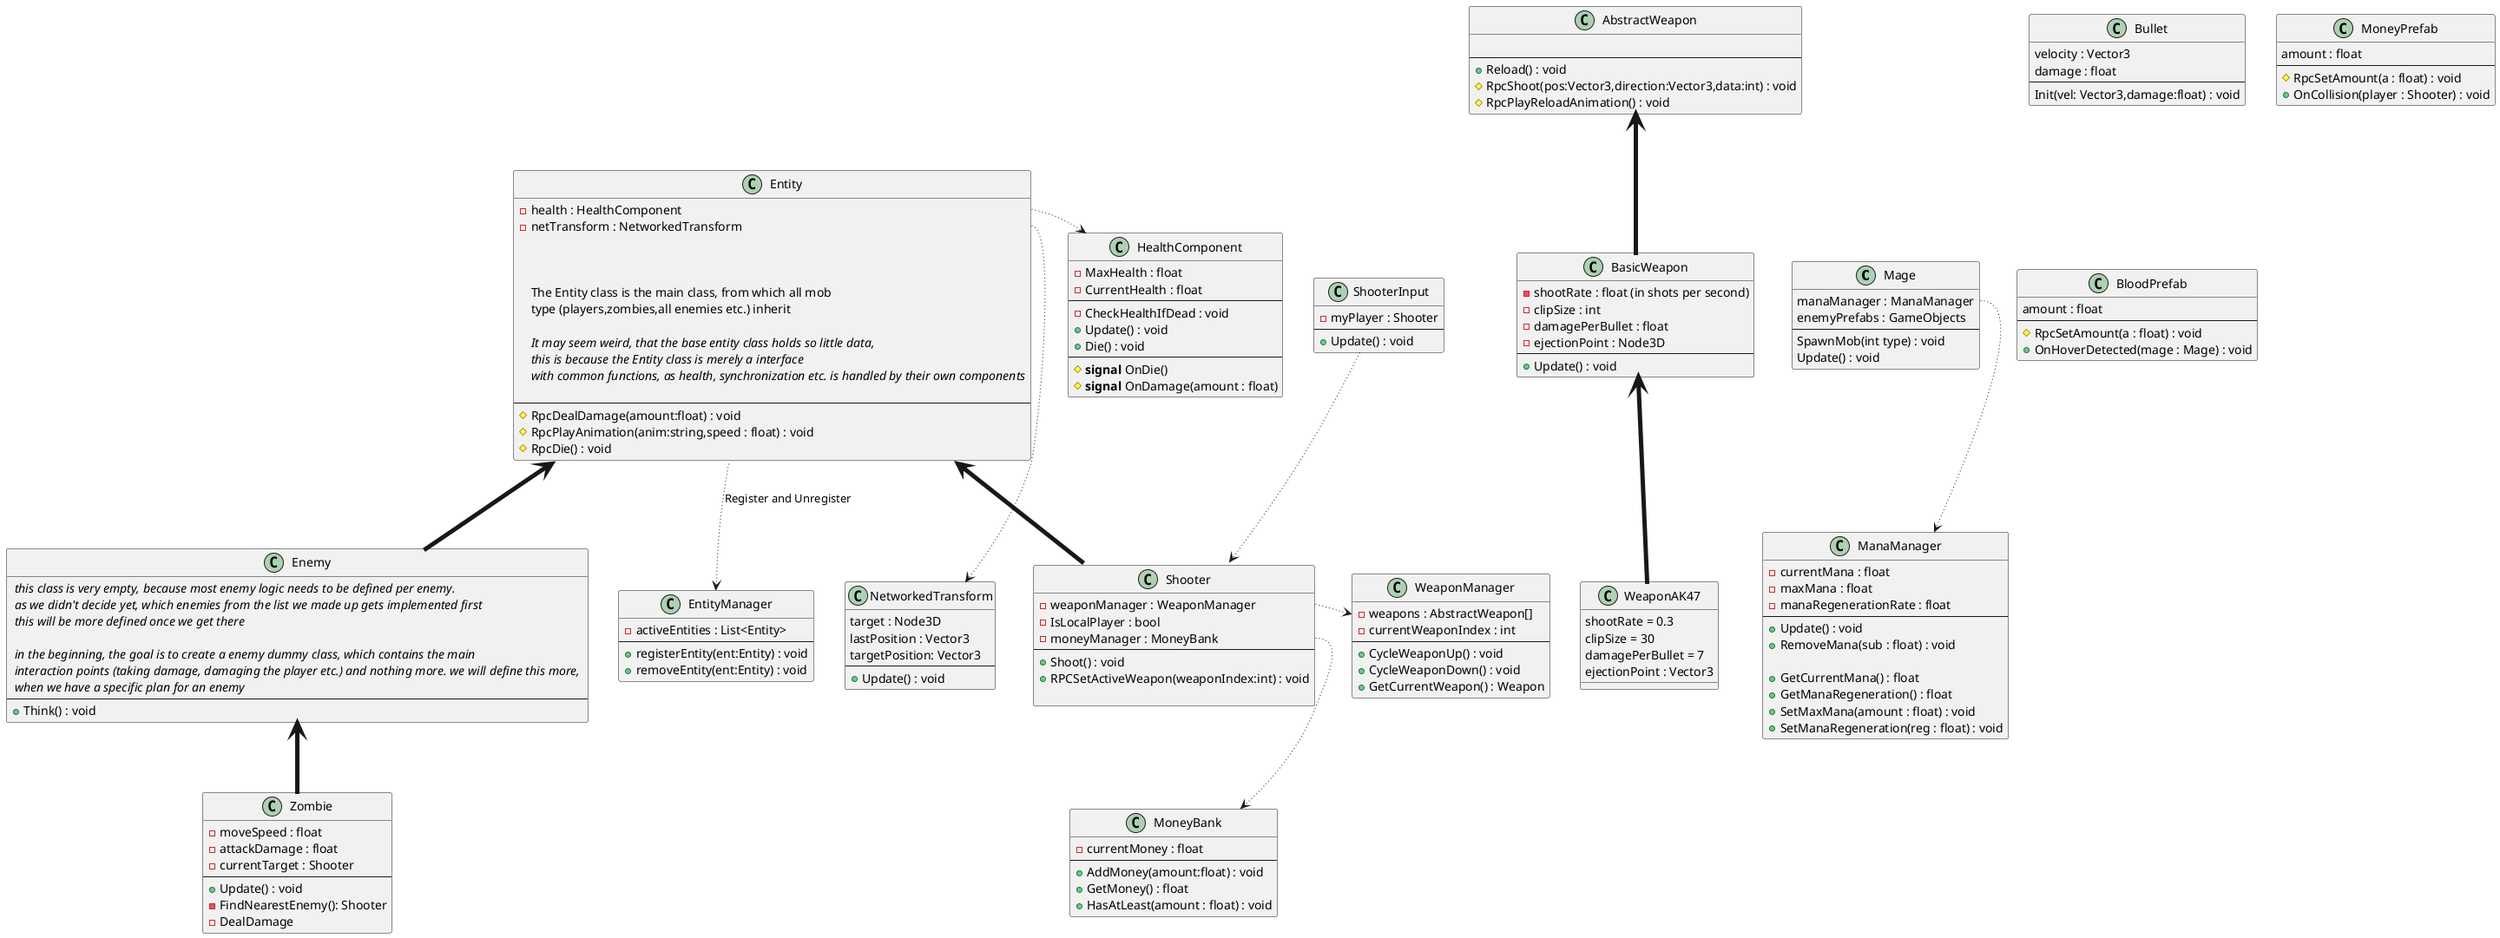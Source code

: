 @startuml NCC-Multibillion-dollar-project

class Mage {
    manaManager : ManaManager
    enemyPrefabs : GameObjects
    --
    SpawnMob(int type) : void
    Update() : void
}

class Entity {
    - health : HealthComponent
    - netTransform : NetworkedTransform



    The Entity class is the main class, from which all mob 
    type (players,zombies,all enemies etc.) inherit

    <i>It may seem weird, that the base entity class holds so little data,</i>
    <i>this is because the Entity class is merely a interface </i>
    <i>with common functions, as health, synchronization etc. is handled by their own components</i>

    --
    # RpcDealDamage(amount:float) : void
    # RpcPlayAnimation(anim:string,speed : float) : void
    # RpcDie() : void
}

class EntityManager {
    - activeEntities : List<Entity>
    --
    + registerEntity(ent:Entity) : void
    + removeEntity(ent:Entity) : void
}

class Shooter {
    - weaponManager : WeaponManager
    - IsLocalPlayer : bool
    - moneyManager : MoneyBank
    --
    + Shoot() : void
    + RPCSetActiveWeapon(weaponIndex:int) : void

}

class Enemy {
    <i> this class is very empty, because most enemy logic needs to be defined per enemy.</i>
    <i> as we didn't decide yet, which enemies from the list we made up gets implemented first</i>
    <i> this will be more defined once we get there</i>
    
    <i> in the beginning, the goal is to create a enemy dummy class, which contains the main</i>
    <i> interaction points (taking damage, damaging the player etc.) and nothing more. we will define this more, </i>
    <i> when we have a specific plan for an enemy</i>
    --
    + Think() : void
}

class Zombie {
    - moveSpeed : float
    - attackDamage : float
    - currentTarget : Shooter
    --
    + Update() : void
    - FindNearestEnemy(): Shooter
    - DealDamage
}

class HealthComponent {
    - MaxHealth : float
    - CurrentHealth : float
    --
    - CheckHealthIfDead : void
    + Update() : void
    + Die() : void
    --
    # <b>signal</b> OnDie()
    # <b>signal</b> OnDamage(amount : float)
}

class AbstractWeapon {
    
    --
    + Reload() : void
    # RpcShoot(pos:Vector3,direction:Vector3,data:int) : void
    # RpcPlayReloadAnimation() : void
}

class BasicWeapon {
    - shootRate : float (in shots per second)
    - clipSize : int
    - damagePerBullet : float
    - ejectionPoint : Node3D
    --
    + Update() : void
}

class Bullet {
    velocity : Vector3
    damage : float
    --
    Init(vel: Vector3,damage:float) : void
}

class MoneyPrefab {
    amount : float
    --
    # RpcSetAmount(a : float) : void
    + OnCollision(player : Shooter) : void
}

class BloodPrefab {
    amount : float
    --
    # RpcSetAmount(a : float) : void
    + OnHoverDetected(mage : Mage) : void
}

class ManaManager {
    - currentMana : float
    - maxMana : float
    - manaRegenerationRate : float
    --
    + Update() : void
    + RemoveMana(sub : float) : void

    + GetCurrentMana() : float
    + GetManaRegeneration() : float
    + SetMaxMana(amount : float) : void
    + SetManaRegeneration(reg : float) : void
}

class WeaponManager {
    - weapons : AbstractWeapon[]
    - currentWeaponIndex : int
    --
    + CycleWeaponUp() : void
    + CycleWeaponDown() : void
    + GetCurrentWeapon() : Weapon
}

class MoneyBank {
    - currentMoney : float
    --
    + AddMoney(amount:float) : void
    + GetMoney() : float
    + HasAtLeast(amount : float) : void
}

class NetworkedTransform {
    target : Node3D
    lastPosition : Vector3
    targetPosition: Vector3
    --
    + Update() : void
}

class ShooterInput {
    - myPlayer : Shooter
    --
    + Update() : void
}

class WeaponAK47 {
    shootRate = 0.3
    clipSize = 30
    damagePerBullet = 7
    ejectionPoint : Vector3
}


Shooter -[thickness=5]up-> Entity
Enemy -[thickness=5]up-> Entity
Zombie -[thickness=5]up-> Enemy

Entity::health -[dotted]right-> HealthComponent
Shooter::weaponManager -[dotted]right-> WeaponManager
BasicWeapon -[thickness=5]up-> AbstractWeapon
HealthComponent -[hidden]right-> BasicWeapon
Mage::manaManager -[dotted]-> ManaManager
BasicWeapon -[hidden]right-> Mage

Shooter::moneyManager -[dotted]-> MoneyBank 

Entity -[dotted]-> EntityManager : Register and Unregister
ShooterInput -[dotted]-> Shooter

Entity::netTransform -[dotted]-> NetworkedTransform

WeaponAK47 -[thickness=5]up-> BasicWeapon

@enduml